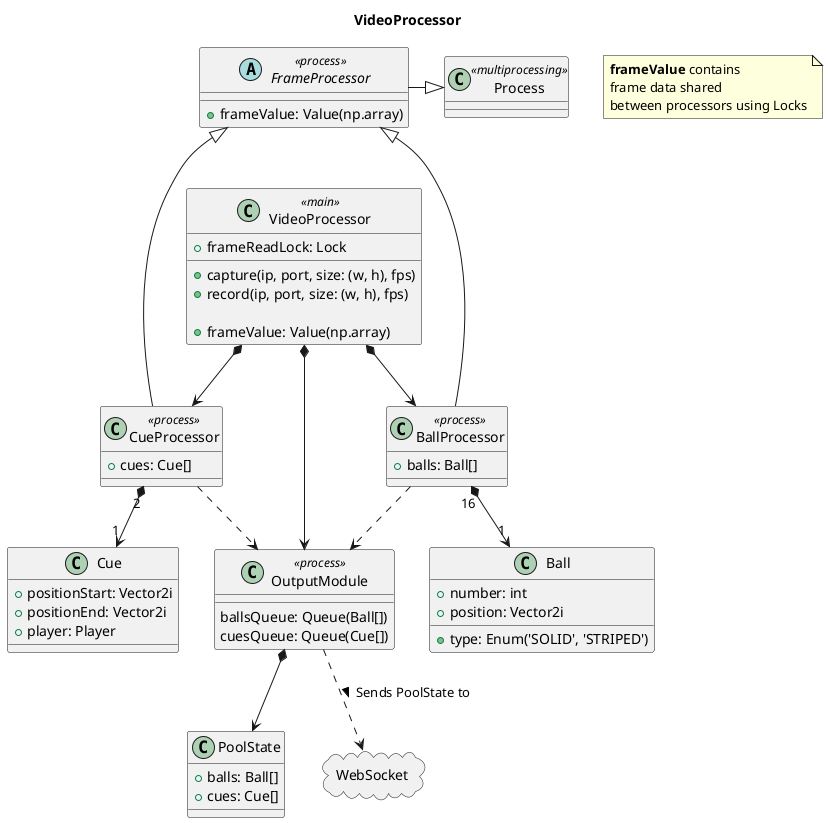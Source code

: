 @startuml video_processor_cd
title VideoProcessor
allowmixing

note as note
 <b>frameValue</b> contains
 frame data shared
 between processors using Locks
end note

class VideoProcessor <<main>>{
    + capture(ip, port, size: (w, h), fps)
    + record(ip, port, size: (w, h), fps)

    + frameValue: Value(np.array)
    + frameReadLock: Lock
}

abstract class FrameProcessor <<process>>{
    + frameValue: Value(np.array)
}

class CueProcessor <<process>> {
    + cues: Cue[]
}

class BallProcessor <<process>> {
    + balls: Ball[]
}

class OutputModule <<process>> {
    ballsQueue: Queue(Ball[])
    cuesQueue: Queue(Cue[])
}

BallProcessor ..> OutputModule
CueProcessor ..> OutputModule 

FrameProcessor <|--- BallProcessor
FrameProcessor <|--- CueProcessor

class Process <<multiprocessing>>


VideoProcessor *--> CueProcessor
VideoProcessor *--> BallProcessor
VideoProcessor *---> OutputModule

FrameProcessor -|> Process

class Cue {
    + positionStart: Vector2i
    + positionEnd: Vector2i
    + player: Player
}

class Ball {
    + number: int
    + position: Vector2i
    + type: Enum('SOLID', 'STRIPED')
}

class PoolState {
    + balls: Ball[]
    + cues: Cue[]
}


cloud WebSocket

OutputModule *--> PoolState
OutputModule ..> WebSocket : Sends PoolState to >

CueProcessor "2" *--> "1" Cue
BallProcessor "16" *--> "1" Ball

@enduml

